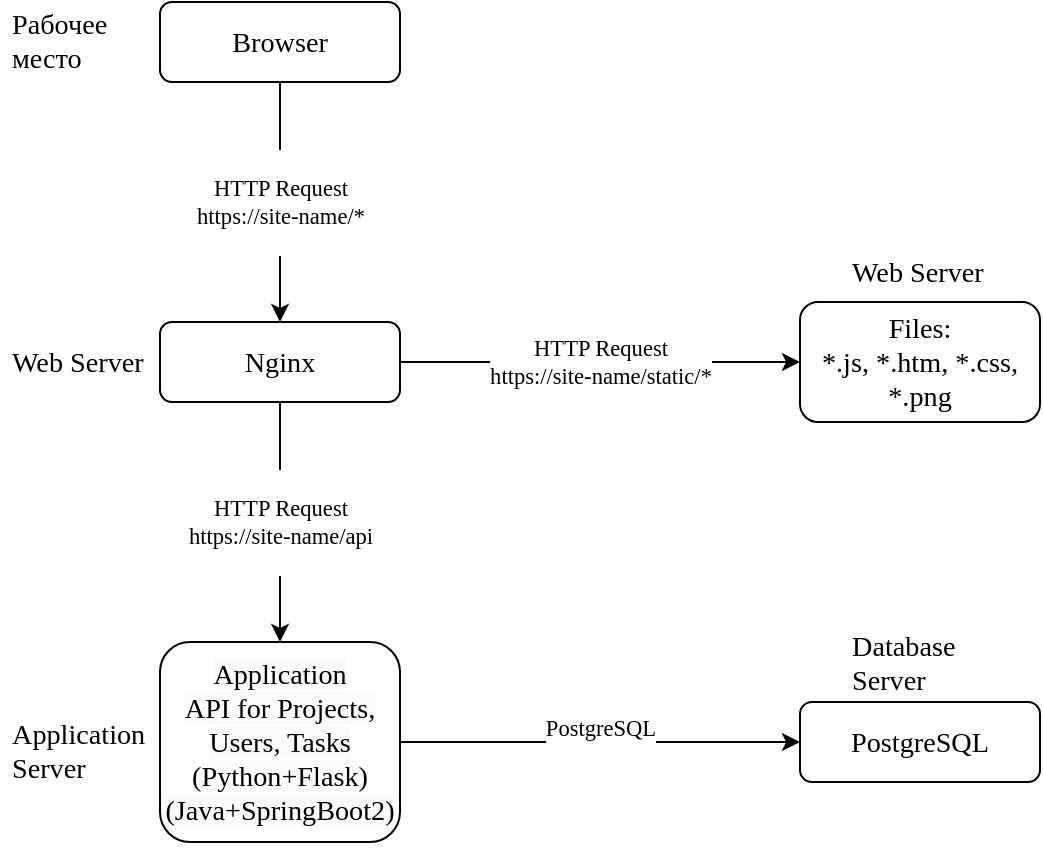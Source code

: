 <mxfile version="24.8.3">
  <diagram id="C5RBs43oDa-KdzZeNtuy" name="Page-1">
    <mxGraphModel grid="1" page="1" gridSize="10" guides="1" tooltips="1" connect="1" arrows="1" fold="1" pageScale="1" pageWidth="827" pageHeight="1169" math="0" shadow="0">
      <root>
        <mxCell id="WIyWlLk6GJQsqaUBKTNV-0" />
        <mxCell id="WIyWlLk6GJQsqaUBKTNV-1" parent="WIyWlLk6GJQsqaUBKTNV-0" />
        <mxCell id="rQZbqGhfzXEmJImHtSLp-10" value="&lt;br&gt;&lt;span style=&quot;font-family: Calibri; font-size: 11.29px; font-style: normal; font-variant-ligatures: normal; font-variant-caps: normal; font-weight: 400; letter-spacing: normal; orphans: 2; text-align: center; text-indent: 0px; text-transform: none; widows: 2; word-spacing: 0px; -webkit-text-stroke-width: 0px; white-space: nowrap; background-color: rgb(255, 255, 255); text-decoration-thickness: initial; text-decoration-style: initial; text-decoration-color: initial; float: none; display: inline !important;&quot;&gt;HTTP Request&lt;/span&gt;&lt;br style=&quot;forced-color-adjust: none; font-family: Calibri; font-size: 11.29px; font-style: normal; font-variant-ligatures: normal; font-variant-caps: normal; font-weight: 400; letter-spacing: normal; orphans: 2; text-align: center; text-indent: 0px; text-transform: none; widows: 2; word-spacing: 0px; -webkit-text-stroke-width: 0px; white-space: nowrap; background-color: rgb(255, 255, 255); text-decoration-thickness: initial; text-decoration-style: initial; text-decoration-color: initial;&quot;&gt;&lt;span style=&quot;font-family: Calibri; font-size: 11.29px; font-style: normal; font-variant-ligatures: normal; font-variant-caps: normal; font-weight: 400; letter-spacing: normal; orphans: 2; text-align: center; text-indent: 0px; text-transform: none; widows: 2; word-spacing: 0px; -webkit-text-stroke-width: 0px; white-space: nowrap; background-color: rgb(255, 255, 255); text-decoration-thickness: initial; text-decoration-style: initial; text-decoration-color: initial; float: none; display: inline !important;&quot;&gt;https://site-name/*&lt;/span&gt;&lt;div&gt;&lt;br/&gt;&lt;/div&gt;" style="edgeStyle=orthogonalEdgeStyle;rounded=0;orthogonalLoop=1;jettySize=auto;html=1;entryX=0.5;entryY=0;entryDx=0;entryDy=0;" edge="1" parent="WIyWlLk6GJQsqaUBKTNV-1" source="rQZbqGhfzXEmJImHtSLp-0" target="rQZbqGhfzXEmJImHtSLp-1">
          <mxGeometry relative="1" as="geometry" />
        </mxCell>
        <mxCell id="rQZbqGhfzXEmJImHtSLp-0" value="&lt;span style=&quot;font-family: Calibri; font-size: 14.11px;&quot;&gt;Browser&lt;/span&gt;" style="rounded=1;whiteSpace=wrap;html=1;fontSize=12;glass=0;strokeWidth=1;shadow=0;fontColor=#000000;" vertex="1" parent="WIyWlLk6GJQsqaUBKTNV-1">
          <mxGeometry x="200" y="40" width="120" height="40" as="geometry" />
        </mxCell>
        <mxCell id="rQZbqGhfzXEmJImHtSLp-11" value="&lt;br&gt;&lt;span style=&quot;font-family: Calibri; font-size: 11.29px; font-style: normal; font-variant-ligatures: normal; font-variant-caps: normal; font-weight: 400; letter-spacing: normal; orphans: 2; text-align: center; text-indent: 0px; text-transform: none; widows: 2; word-spacing: 0px; -webkit-text-stroke-width: 0px; white-space: nowrap; background-color: rgb(255, 255, 255); text-decoration-thickness: initial; text-decoration-style: initial; text-decoration-color: initial; float: none; display: inline !important;&quot;&gt;HTTP Request&lt;/span&gt;&lt;br style=&quot;forced-color-adjust: none; font-family: Calibri; font-size: 11.29px; font-style: normal; font-variant-ligatures: normal; font-variant-caps: normal; font-weight: 400; letter-spacing: normal; orphans: 2; text-align: center; text-indent: 0px; text-transform: none; widows: 2; word-spacing: 0px; -webkit-text-stroke-width: 0px; white-space: nowrap; background-color: rgb(255, 255, 255); text-decoration-thickness: initial; text-decoration-style: initial; text-decoration-color: initial;&quot;&gt;&lt;span style=&quot;font-family: Calibri; font-size: 11.29px; font-style: normal; font-variant-ligatures: normal; font-variant-caps: normal; font-weight: 400; letter-spacing: normal; orphans: 2; text-align: center; text-indent: 0px; text-transform: none; widows: 2; word-spacing: 0px; -webkit-text-stroke-width: 0px; white-space: nowrap; background-color: rgb(255, 255, 255); text-decoration-thickness: initial; text-decoration-style: initial; text-decoration-color: initial; float: none; display: inline !important;&quot;&gt;https://site-name/api&lt;/span&gt;&lt;div&gt;&lt;br/&gt;&lt;/div&gt;" style="edgeStyle=orthogonalEdgeStyle;rounded=0;orthogonalLoop=1;jettySize=auto;html=1;entryX=0.5;entryY=0;entryDx=0;entryDy=0;" edge="1" parent="WIyWlLk6GJQsqaUBKTNV-1" source="rQZbqGhfzXEmJImHtSLp-1" target="rQZbqGhfzXEmJImHtSLp-2">
          <mxGeometry relative="1" as="geometry" />
        </mxCell>
        <mxCell id="rQZbqGhfzXEmJImHtSLp-14" value="&lt;br&gt;&lt;span style=&quot;font-family: Calibri; font-size: 11.29px; font-style: normal; font-variant-ligatures: normal; font-variant-caps: normal; font-weight: 400; letter-spacing: normal; orphans: 2; text-align: center; text-indent: 0px; text-transform: none; widows: 2; word-spacing: 0px; -webkit-text-stroke-width: 0px; white-space: nowrap; background-color: rgb(255, 255, 255); text-decoration-thickness: initial; text-decoration-style: initial; text-decoration-color: initial; float: none; display: inline !important;&quot;&gt;HTTP Request&lt;/span&gt;&lt;br style=&quot;forced-color-adjust: none; font-family: Calibri; font-size: 11.29px; font-style: normal; font-variant-ligatures: normal; font-variant-caps: normal; font-weight: 400; letter-spacing: normal; orphans: 2; text-align: center; text-indent: 0px; text-transform: none; widows: 2; word-spacing: 0px; -webkit-text-stroke-width: 0px; white-space: nowrap; background-color: rgb(255, 255, 255); text-decoration-thickness: initial; text-decoration-style: initial; text-decoration-color: initial;&quot;&gt;&lt;span style=&quot;font-family: Calibri; font-size: 11.29px; font-style: normal; font-variant-ligatures: normal; font-variant-caps: normal; font-weight: 400; letter-spacing: normal; orphans: 2; text-align: center; text-indent: 0px; text-transform: none; widows: 2; word-spacing: 0px; -webkit-text-stroke-width: 0px; white-space: nowrap; background-color: rgb(255, 255, 255); text-decoration-thickness: initial; text-decoration-style: initial; text-decoration-color: initial; float: none; display: inline !important;&quot;&gt;https://site-name/static/*&lt;/span&gt;&lt;div&gt;&lt;br/&gt;&lt;/div&gt;" style="edgeStyle=orthogonalEdgeStyle;rounded=0;orthogonalLoop=1;jettySize=auto;html=1;entryX=0;entryY=0.5;entryDx=0;entryDy=0;" edge="1" parent="WIyWlLk6GJQsqaUBKTNV-1" source="rQZbqGhfzXEmJImHtSLp-1" target="rQZbqGhfzXEmJImHtSLp-4">
          <mxGeometry relative="1" as="geometry">
            <mxPoint as="offset" />
          </mxGeometry>
        </mxCell>
        <mxCell id="rQZbqGhfzXEmJImHtSLp-1" value="&lt;span style=&quot;font-family: Calibri; font-size: 14.11px;&quot;&gt;Nginx&lt;/span&gt;" style="rounded=1;whiteSpace=wrap;html=1;fontSize=12;glass=0;strokeWidth=1;shadow=0;fontColor=default;" vertex="1" parent="WIyWlLk6GJQsqaUBKTNV-1">
          <mxGeometry x="200" y="200" width="120" height="40" as="geometry" />
        </mxCell>
        <mxCell id="rQZbqGhfzXEmJImHtSLp-13" value="&#xa;&lt;span style=&quot;font-family: Calibri; font-size: 11.29px; font-style: normal; font-variant-ligatures: normal; font-variant-caps: normal; font-weight: 400; letter-spacing: normal; orphans: 2; text-align: center; text-indent: 0px; text-transform: none; widows: 2; word-spacing: 0px; -webkit-text-stroke-width: 0px; white-space: nowrap; background-color: rgb(255, 255, 255); text-decoration-thickness: initial; text-decoration-style: initial; text-decoration-color: initial; float: none; display: inline !important;&quot;&gt;PostgreSQL&lt;/span&gt;&#xa;&#xa;" style="edgeStyle=orthogonalEdgeStyle;rounded=0;orthogonalLoop=1;jettySize=auto;html=1;fontColor=default;" edge="1" parent="WIyWlLk6GJQsqaUBKTNV-1" source="rQZbqGhfzXEmJImHtSLp-2" target="rQZbqGhfzXEmJImHtSLp-3">
          <mxGeometry relative="1" as="geometry" />
        </mxCell>
        <mxCell id="rQZbqGhfzXEmJImHtSLp-2" value="&lt;br&gt;&lt;span style=&quot;font-family: Calibri; font-size: 14.11px; font-style: normal; font-variant-ligatures: normal; font-variant-caps: normal; font-weight: 400; letter-spacing: normal; orphans: 2; text-align: center; text-indent: 0px; text-transform: none; widows: 2; word-spacing: 0px; -webkit-text-stroke-width: 0px; white-space: normal; background-color: rgb(251, 251, 251); text-decoration-thickness: initial; text-decoration-style: initial; text-decoration-color: initial; float: none; display: inline !important;&quot;&gt;Application&lt;/span&gt;&lt;br style=&quot;forced-color-adjust: none; font-family: Calibri; font-size: 14.11px; font-style: normal; font-variant-ligatures: normal; font-variant-caps: normal; font-weight: 400; letter-spacing: normal; orphans: 2; text-align: center; text-indent: 0px; text-transform: none; widows: 2; word-spacing: 0px; -webkit-text-stroke-width: 0px; white-space: normal; background-color: rgb(251, 251, 251); text-decoration-thickness: initial; text-decoration-style: initial; text-decoration-color: initial;&quot;&gt;&lt;span style=&quot;font-family: Calibri; font-size: 14.11px; font-style: normal; font-variant-ligatures: normal; font-variant-caps: normal; font-weight: 400; letter-spacing: normal; orphans: 2; text-align: center; text-indent: 0px; text-transform: none; widows: 2; word-spacing: 0px; -webkit-text-stroke-width: 0px; white-space: normal; background-color: rgb(251, 251, 251); text-decoration-thickness: initial; text-decoration-style: initial; text-decoration-color: initial; float: none; display: inline !important;&quot;&gt;API for Projects, Users, Tasks&lt;/span&gt;&lt;br style=&quot;forced-color-adjust: none; font-family: Calibri; font-size: 14.11px; font-style: normal; font-variant-ligatures: normal; font-variant-caps: normal; font-weight: 400; letter-spacing: normal; orphans: 2; text-align: center; text-indent: 0px; text-transform: none; widows: 2; word-spacing: 0px; -webkit-text-stroke-width: 0px; white-space: normal; background-color: rgb(251, 251, 251); text-decoration-thickness: initial; text-decoration-style: initial; text-decoration-color: initial;&quot;&gt;&lt;span style=&quot;font-family: Calibri; font-size: 14.11px; font-style: normal; font-variant-ligatures: normal; font-variant-caps: normal; font-weight: 400; letter-spacing: normal; orphans: 2; text-align: center; text-indent: 0px; text-transform: none; widows: 2; word-spacing: 0px; -webkit-text-stroke-width: 0px; white-space: normal; background-color: rgb(251, 251, 251); text-decoration-thickness: initial; text-decoration-style: initial; text-decoration-color: initial; float: none; display: inline !important;&quot;&gt;(Python+Flask)&lt;/span&gt;&lt;br style=&quot;forced-color-adjust: none; font-family: Calibri; font-size: 14.11px; font-style: normal; font-variant-ligatures: normal; font-variant-caps: normal; font-weight: 400; letter-spacing: normal; orphans: 2; text-align: center; text-indent: 0px; text-transform: none; widows: 2; word-spacing: 0px; -webkit-text-stroke-width: 0px; white-space: normal; background-color: rgb(251, 251, 251); text-decoration-thickness: initial; text-decoration-style: initial; text-decoration-color: initial;&quot;&gt;&lt;span style=&quot;font-family: Calibri; font-size: 14.11px; font-style: normal; font-variant-ligatures: normal; font-variant-caps: normal; font-weight: 400; letter-spacing: normal; orphans: 2; text-align: center; text-indent: 0px; text-transform: none; widows: 2; word-spacing: 0px; -webkit-text-stroke-width: 0px; white-space: normal; background-color: rgb(251, 251, 251); text-decoration-thickness: initial; text-decoration-style: initial; text-decoration-color: initial; float: none; display: inline !important;&quot;&gt;(Java+SpringBoot2)&lt;/span&gt;&lt;div&gt;&lt;br&gt;&lt;/div&gt;" style="rounded=1;whiteSpace=wrap;html=1;fontSize=12;glass=0;strokeWidth=1;shadow=0;fontColor=default;" vertex="1" parent="WIyWlLk6GJQsqaUBKTNV-1">
          <mxGeometry x="200" y="360" width="120" height="100" as="geometry" />
        </mxCell>
        <mxCell id="rQZbqGhfzXEmJImHtSLp-3" value="&lt;span style=&quot;font-family: Calibri; font-size: 14.11px;&quot;&gt;PostgreSQL&lt;/span&gt;" style="rounded=1;whiteSpace=wrap;html=1;fontSize=12;glass=0;strokeWidth=1;shadow=0;fontColor=default;" vertex="1" parent="WIyWlLk6GJQsqaUBKTNV-1">
          <mxGeometry x="520" y="390" width="120" height="40" as="geometry" />
        </mxCell>
        <mxCell id="rQZbqGhfzXEmJImHtSLp-4" value="&lt;font style=&quot;letter-spacing: 0px; font-size: 14.11px; font-family: Calibri; direction: ltr; line-height: 16.932px; opacity: 1;&quot;&gt;Files&lt;/font&gt;&lt;font style=&quot;letter-spacing: 0px; font-size: 14.11px; font-family: Themed; direction: ltr; line-height: 16.932px; opacity: 1;&quot;&gt;:&lt;br&gt;*&lt;/font&gt;&lt;font style=&quot;letter-spacing: 0px; font-size: 14.11px; font-family: Themed; direction: ltr; line-height: 16.932px; opacity: 1;&quot;&gt;.js&lt;/font&gt;&lt;font style=&quot;letter-spacing: 0px; font-size: 14.11px; font-family: Themed; direction: ltr; line-height: 16.932px; opacity: 1;&quot;&gt;,&amp;nbsp;&lt;/font&gt;&lt;font style=&quot;letter-spacing: 0px; font-size: 14.11px; font-family: Themed; direction: ltr; line-height: 16.932px; opacity: 1;&quot;&gt;*.htm&lt;/font&gt;&lt;font style=&quot;letter-spacing: 0px; font-size: 14.11px; font-family: Themed; direction: ltr; line-height: 16.932px; opacity: 1;&quot;&gt;, *&lt;/font&gt;&lt;font style=&quot;letter-spacing: 0px; font-size: 14.11px; font-family: Themed; direction: ltr; line-height: 16.932px; opacity: 1;&quot;&gt;.css, *.png&lt;/font&gt;" style="rounded=1;whiteSpace=wrap;html=1;fontSize=12;glass=0;strokeWidth=1;shadow=0;fontColor=default;" vertex="1" parent="WIyWlLk6GJQsqaUBKTNV-1">
          <mxGeometry x="520" y="190" width="120" height="60" as="geometry" />
        </mxCell>
        <mxCell id="rQZbqGhfzXEmJImHtSLp-15" value="&lt;span style=&quot;font-family: Calibri; font-size: 14.11px; text-align: center;&quot;&gt;Рабочее место&lt;/span&gt;" style="text;strokeColor=none;fillColor=none;align=left;verticalAlign=middle;spacingLeft=4;spacingRight=4;overflow=hidden;points=[[0,0.5],[1,0.5]];portConstraint=eastwest;rotatable=0;whiteSpace=wrap;html=1;fontColor=default;" vertex="1" parent="WIyWlLk6GJQsqaUBKTNV-1">
          <mxGeometry x="120" y="40" width="80" height="35" as="geometry" />
        </mxCell>
        <mxCell id="rQZbqGhfzXEmJImHtSLp-16" value="&lt;span style=&quot;font-family: Calibri; font-size: 14.11px; text-align: center;&quot;&gt;Web Server&lt;/span&gt;" style="text;strokeColor=none;fillColor=none;align=left;verticalAlign=middle;spacingLeft=4;spacingRight=4;overflow=hidden;points=[[0,0.5],[1,0.5]];portConstraint=eastwest;rotatable=0;whiteSpace=wrap;html=1;fontColor=default;" vertex="1" parent="WIyWlLk6GJQsqaUBKTNV-1">
          <mxGeometry x="120" y="205" width="80" height="30" as="geometry" />
        </mxCell>
        <mxCell id="rQZbqGhfzXEmJImHtSLp-17" value="&lt;span style=&quot;font-family: Calibri; font-size: 14.11px; text-align: center;&quot;&gt;Application Server&lt;/span&gt;" style="text;strokeColor=none;fillColor=none;align=left;verticalAlign=middle;spacingLeft=4;spacingRight=4;overflow=hidden;points=[[0,0.5],[1,0.5]];portConstraint=eastwest;rotatable=0;whiteSpace=wrap;html=1;fontColor=default;" vertex="1" parent="WIyWlLk6GJQsqaUBKTNV-1">
          <mxGeometry x="120" y="395" width="80" height="35" as="geometry" />
        </mxCell>
        <mxCell id="rQZbqGhfzXEmJImHtSLp-18" value="&lt;span style=&quot;font-family: Calibri; font-size: 14.11px; text-align: center;&quot;&gt;Web Server&lt;/span&gt;" style="text;strokeColor=none;fillColor=none;align=left;verticalAlign=middle;spacingLeft=4;spacingRight=4;overflow=hidden;points=[[0,0.5],[1,0.5]];portConstraint=eastwest;rotatable=0;whiteSpace=wrap;html=1;fontColor=default;" vertex="1" parent="WIyWlLk6GJQsqaUBKTNV-1">
          <mxGeometry x="540" y="160" width="80" height="30" as="geometry" />
        </mxCell>
        <mxCell id="rQZbqGhfzXEmJImHtSLp-19" value="&lt;span style=&quot;font-family: Calibri; font-size: 14.11px; text-align: center;&quot;&gt;Database Server&lt;/span&gt;" style="text;strokeColor=none;fillColor=none;align=left;verticalAlign=middle;spacingLeft=4;spacingRight=4;overflow=hidden;points=[[0,0.5],[1,0.5]];portConstraint=eastwest;rotatable=0;whiteSpace=wrap;html=1;fontColor=default;" vertex="1" parent="WIyWlLk6GJQsqaUBKTNV-1">
          <mxGeometry x="540" y="350" width="80" height="40" as="geometry" />
        </mxCell>
      </root>
    </mxGraphModel>
  </diagram>
</mxfile>
